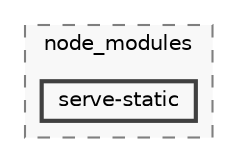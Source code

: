 digraph "backend/node_modules/serve-static"
{
 // LATEX_PDF_SIZE
  bgcolor="transparent";
  edge [fontname=Helvetica,fontsize=10,labelfontname=Helvetica,labelfontsize=10];
  node [fontname=Helvetica,fontsize=10,shape=box,height=0.2,width=0.4];
  compound=true
  subgraph clusterdir_86dbea9de526ba50b112ba867d8b4b1f {
    graph [ bgcolor="#f8f8f8", pencolor="grey50", label="node_modules", fontname=Helvetica,fontsize=10 style="filled,dashed", URL="dir_86dbea9de526ba50b112ba867d8b4b1f.html",tooltip=""]
  dir_dabc0b26e0fa148f0ee1e5c044e4ce9e [label="serve-static", fillcolor="#f8f8f8", color="grey25", style="filled,bold", URL="dir_dabc0b26e0fa148f0ee1e5c044e4ce9e.html",tooltip=""];
  }
}
